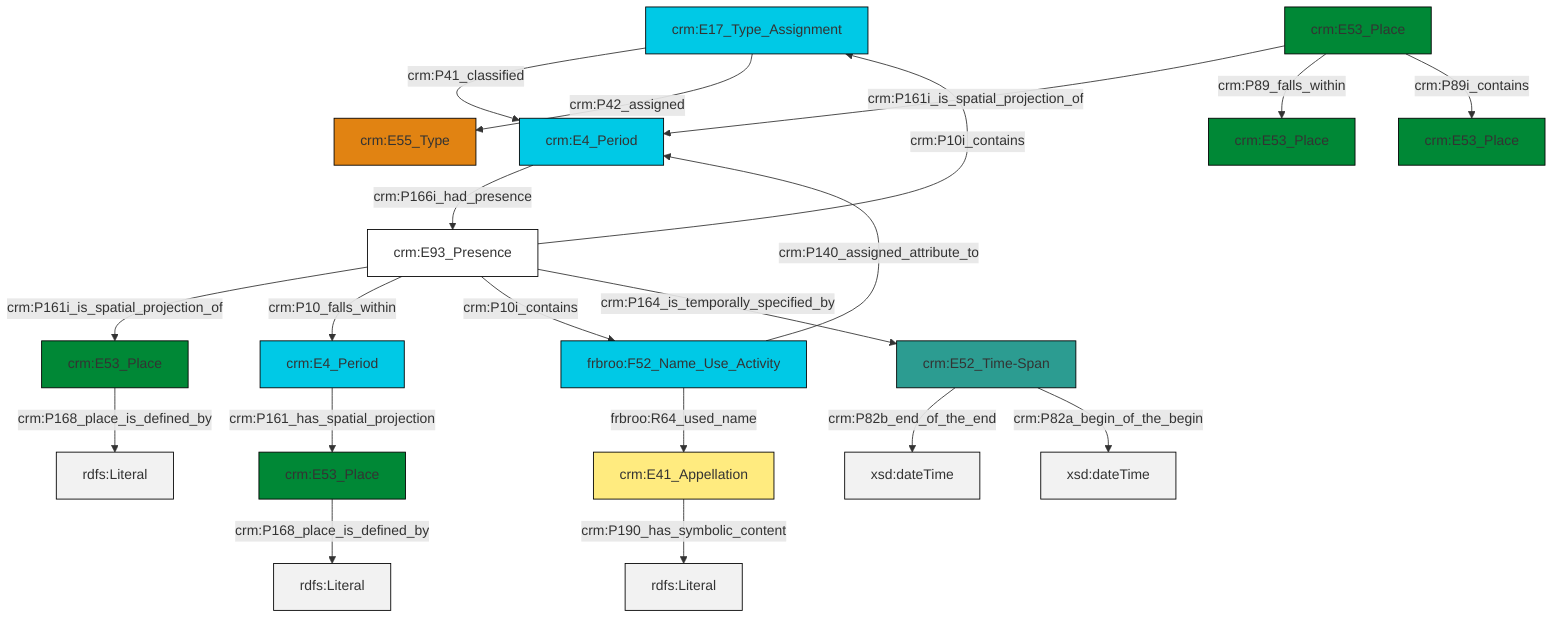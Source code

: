 graph TD
classDef Literal fill:#f2f2f2,stroke:#000000;
classDef CRM_Entity fill:#FFFFFF,stroke:#000000;
classDef Temporal_Entity fill:#00C9E6, stroke:#000000;
classDef Type fill:#E18312, stroke:#000000;
classDef Time-Span fill:#2C9C91, stroke:#000000;
classDef Appellation fill:#FFEB7F, stroke:#000000;
classDef Place fill:#008836, stroke:#000000;
classDef Persistent_Item fill:#B266B2, stroke:#000000;
classDef Conceptual_Object fill:#FFD700, stroke:#000000;
classDef Physical_Thing fill:#D2B48C, stroke:#000000;
classDef Actor fill:#f58aad, stroke:#000000;
classDef PC_Classes fill:#4ce600, stroke:#000000;
classDef Multi fill:#cccccc,stroke:#000000;

0["crm:E53_Place"]:::Place -->|crm:P168_place_is_defined_by| 1[rdfs:Literal]:::Literal
2["crm:E17_Type_Assignment"]:::Temporal_Entity -->|crm:P41_classified| 3["crm:E4_Period"]:::Temporal_Entity
6["crm:E93_Presence"]:::CRM_Entity -->|crm:P161i_is_spatial_projection_of| 0["crm:E53_Place"]:::Place
7["crm:E4_Period"]:::Temporal_Entity -->|crm:P161_has_spatial_projection| 4["crm:E53_Place"]:::Place
6["crm:E93_Presence"]:::CRM_Entity -->|crm:P10_falls_within| 7["crm:E4_Period"]:::Temporal_Entity
14["crm:E53_Place"]:::Place -->|crm:P161i_is_spatial_projection_of| 3["crm:E4_Period"]:::Temporal_Entity
6["crm:E93_Presence"]:::CRM_Entity -->|crm:P10i_contains| 12["frbroo:F52_Name_Use_Activity"]:::Temporal_Entity
8["crm:E41_Appellation"]:::Appellation -->|crm:P190_has_symbolic_content| 15[rdfs:Literal]:::Literal
6["crm:E93_Presence"]:::CRM_Entity -->|crm:P10i_contains| 2["crm:E17_Type_Assignment"]:::Temporal_Entity
12["frbroo:F52_Name_Use_Activity"]:::Temporal_Entity -->|frbroo:R64_used_name| 8["crm:E41_Appellation"]:::Appellation
3["crm:E4_Period"]:::Temporal_Entity -->|crm:P166i_had_presence| 6["crm:E93_Presence"]:::CRM_Entity
14["crm:E53_Place"]:::Place -->|crm:P89_falls_within| 16["crm:E53_Place"]:::Place
19["crm:E52_Time-Span"]:::Time-Span -->|crm:P82b_end_of_the_end| 24[xsd:dateTime]:::Literal
4["crm:E53_Place"]:::Place -->|crm:P168_place_is_defined_by| 25[rdfs:Literal]:::Literal
12["frbroo:F52_Name_Use_Activity"]:::Temporal_Entity -->|crm:P140_assigned_attribute_to| 3["crm:E4_Period"]:::Temporal_Entity
19["crm:E52_Time-Span"]:::Time-Span -->|crm:P82a_begin_of_the_begin| 26[xsd:dateTime]:::Literal
6["crm:E93_Presence"]:::CRM_Entity -->|crm:P164_is_temporally_specified_by| 19["crm:E52_Time-Span"]:::Time-Span
14["crm:E53_Place"]:::Place -->|crm:P89i_contains| 28["crm:E53_Place"]:::Place
2["crm:E17_Type_Assignment"]:::Temporal_Entity -->|crm:P42_assigned| 10["crm:E55_Type"]:::Type